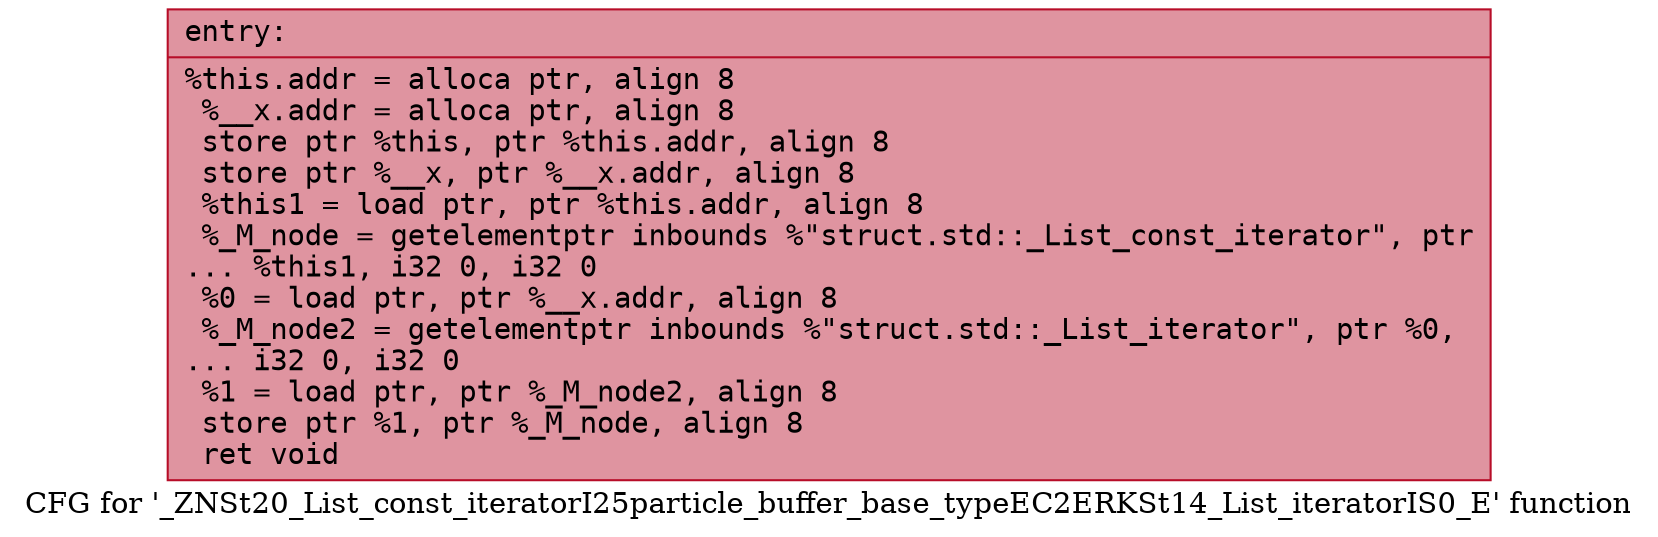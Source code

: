 digraph "CFG for '_ZNSt20_List_const_iteratorI25particle_buffer_base_typeEC2ERKSt14_List_iteratorIS0_E' function" {
	label="CFG for '_ZNSt20_List_const_iteratorI25particle_buffer_base_typeEC2ERKSt14_List_iteratorIS0_E' function";

	Node0x558b6944aba0 [shape=record,color="#b70d28ff", style=filled, fillcolor="#b70d2870" fontname="Courier",label="{entry:\l|  %this.addr = alloca ptr, align 8\l  %__x.addr = alloca ptr, align 8\l  store ptr %this, ptr %this.addr, align 8\l  store ptr %__x, ptr %__x.addr, align 8\l  %this1 = load ptr, ptr %this.addr, align 8\l  %_M_node = getelementptr inbounds %\"struct.std::_List_const_iterator\", ptr\l... %this1, i32 0, i32 0\l  %0 = load ptr, ptr %__x.addr, align 8\l  %_M_node2 = getelementptr inbounds %\"struct.std::_List_iterator\", ptr %0,\l... i32 0, i32 0\l  %1 = load ptr, ptr %_M_node2, align 8\l  store ptr %1, ptr %_M_node, align 8\l  ret void\l}"];
}
